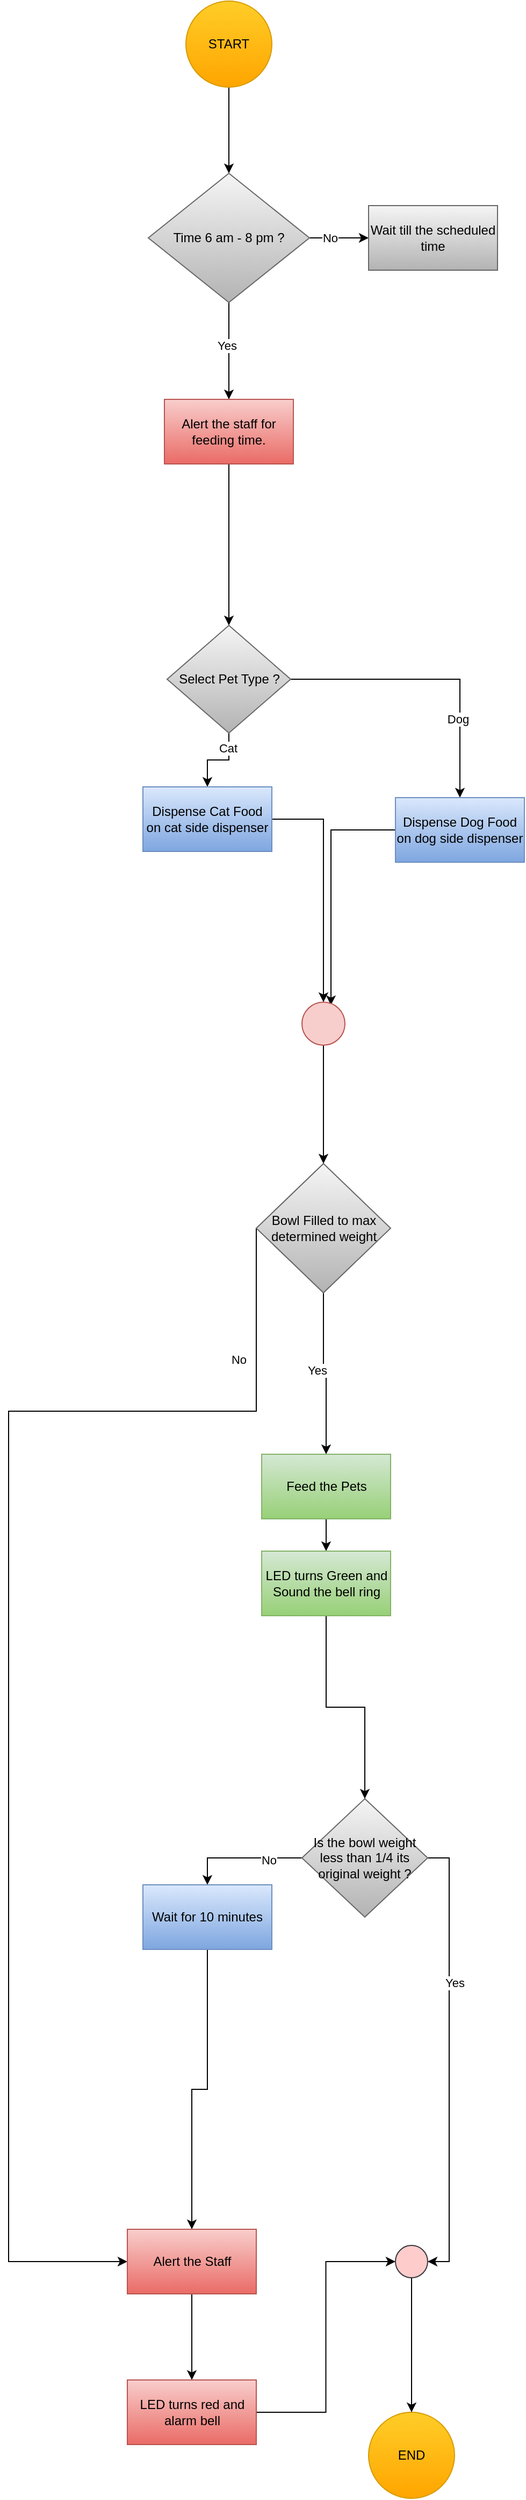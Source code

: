 <mxfile version="28.1.0">
  <diagram name="Page-1" id="lyTuB_liPtxGS_NwGP3w">
    <mxGraphModel dx="1358" dy="1859" grid="1" gridSize="10" guides="1" tooltips="1" connect="1" arrows="1" fold="1" page="1" pageScale="1" pageWidth="850" pageHeight="1100" math="0" shadow="0">
      <root>
        <mxCell id="0" />
        <mxCell id="1" parent="0" />
        <mxCell id="2y82NO5-eAxGBOcZuAfz-18" value="" style="edgeStyle=orthogonalEdgeStyle;rounded=0;orthogonalLoop=1;jettySize=auto;html=1;" parent="1" source="1r2-nblzbcznQ2iVzIy3-1" target="2y82NO5-eAxGBOcZuAfz-1" edge="1">
          <mxGeometry relative="1" as="geometry" />
        </mxCell>
        <mxCell id="1r2-nblzbcznQ2iVzIy3-1" value="START" style="ellipse;whiteSpace=wrap;html=1;aspect=fixed;fillColor=#ffcd28;gradientColor=#ffa500;strokeColor=#d79b00;" parent="1" vertex="1">
          <mxGeometry x="265" y="-680" width="80" height="80" as="geometry" />
        </mxCell>
        <mxCell id="1r2-nblzbcznQ2iVzIy3-2" value="END" style="ellipse;whiteSpace=wrap;html=1;aspect=fixed;fillColor=#ffcd28;gradientColor=#ffa500;strokeColor=#d79b00;" parent="1" vertex="1">
          <mxGeometry x="435" y="1560" width="80" height="80" as="geometry" />
        </mxCell>
        <mxCell id="8XO0TeOxdCjclDGaJoOH-38" style="edgeStyle=orthogonalEdgeStyle;rounded=0;orthogonalLoop=1;jettySize=auto;html=1;entryX=0.5;entryY=0;entryDx=0;entryDy=0;" edge="1" parent="1" source="2y82NO5-eAxGBOcZuAfz-1" target="8XO0TeOxdCjclDGaJoOH-21">
          <mxGeometry relative="1" as="geometry" />
        </mxCell>
        <mxCell id="8XO0TeOxdCjclDGaJoOH-45" value="Yes" style="edgeLabel;html=1;align=center;verticalAlign=middle;resizable=0;points=[];" vertex="1" connectable="0" parent="8XO0TeOxdCjclDGaJoOH-38">
          <mxGeometry x="-0.108" y="-2" relative="1" as="geometry">
            <mxPoint as="offset" />
          </mxGeometry>
        </mxCell>
        <mxCell id="8XO0TeOxdCjclDGaJoOH-49" value="" style="edgeStyle=orthogonalEdgeStyle;rounded=0;orthogonalLoop=1;jettySize=auto;html=1;" edge="1" parent="1" source="2y82NO5-eAxGBOcZuAfz-1" target="8XO0TeOxdCjclDGaJoOH-48">
          <mxGeometry relative="1" as="geometry" />
        </mxCell>
        <mxCell id="8XO0TeOxdCjclDGaJoOH-50" value="No" style="edgeLabel;html=1;align=center;verticalAlign=middle;resizable=0;points=[];" vertex="1" connectable="0" parent="8XO0TeOxdCjclDGaJoOH-49">
          <mxGeometry x="-0.307" relative="1" as="geometry">
            <mxPoint as="offset" />
          </mxGeometry>
        </mxCell>
        <mxCell id="2y82NO5-eAxGBOcZuAfz-1" value="Time 6 am - 8 pm ?" style="rhombus;whiteSpace=wrap;html=1;fillColor=#f5f5f5;gradientColor=#b3b3b3;strokeColor=#666666;" parent="1" vertex="1">
          <mxGeometry x="230" y="-520" width="150" height="120" as="geometry" />
        </mxCell>
        <mxCell id="2y82NO5-eAxGBOcZuAfz-6" style="edgeStyle=orthogonalEdgeStyle;rounded=0;orthogonalLoop=1;jettySize=auto;html=1;entryX=0.5;entryY=0;entryDx=0;entryDy=0;" parent="1" source="2y82NO5-eAxGBOcZuAfz-4" target="2y82NO5-eAxGBOcZuAfz-37" edge="1">
          <mxGeometry relative="1" as="geometry">
            <mxPoint x="430" y="800" as="targetPoint" />
          </mxGeometry>
        </mxCell>
        <mxCell id="2y82NO5-eAxGBOcZuAfz-32" value="Yes" style="edgeLabel;html=1;align=center;verticalAlign=middle;resizable=0;points=[];" parent="2y82NO5-eAxGBOcZuAfz-6" vertex="1" connectable="0">
          <mxGeometry x="-0.06" y="-5" relative="1" as="geometry">
            <mxPoint x="-1" as="offset" />
          </mxGeometry>
        </mxCell>
        <mxCell id="2y82NO5-eAxGBOcZuAfz-34" style="edgeStyle=orthogonalEdgeStyle;rounded=0;orthogonalLoop=1;jettySize=auto;html=1;exitX=0;exitY=0.5;exitDx=0;exitDy=0;entryX=0;entryY=0.5;entryDx=0;entryDy=0;" parent="1" source="2y82NO5-eAxGBOcZuAfz-4" target="2y82NO5-eAxGBOcZuAfz-12" edge="1">
          <mxGeometry relative="1" as="geometry">
            <Array as="points">
              <mxPoint x="100" y="630" />
              <mxPoint x="100" y="1420" />
            </Array>
          </mxGeometry>
        </mxCell>
        <mxCell id="2y82NO5-eAxGBOcZuAfz-35" value="No" style="edgeLabel;html=1;align=center;verticalAlign=middle;resizable=0;points=[];" parent="2y82NO5-eAxGBOcZuAfz-34" vertex="1" connectable="0">
          <mxGeometry x="-0.815" y="-1" relative="1" as="geometry">
            <mxPoint x="-16" y="1" as="offset" />
          </mxGeometry>
        </mxCell>
        <mxCell id="2y82NO5-eAxGBOcZuAfz-4" value="Bowl Filled to max determined weight" style="rhombus;whiteSpace=wrap;html=1;fillColor=#f5f5f5;gradientColor=#b3b3b3;strokeColor=#666666;" parent="1" vertex="1">
          <mxGeometry x="330.5" y="400" width="125" height="120" as="geometry" />
        </mxCell>
        <mxCell id="2y82NO5-eAxGBOcZuAfz-19" style="edgeStyle=orthogonalEdgeStyle;rounded=0;orthogonalLoop=1;jettySize=auto;html=1;entryX=0.5;entryY=0;entryDx=0;entryDy=0;" parent="1" source="2y82NO5-eAxGBOcZuAfz-10" target="2y82NO5-eAxGBOcZuAfz-11" edge="1">
          <mxGeometry relative="1" as="geometry" />
        </mxCell>
        <mxCell id="2y82NO5-eAxGBOcZuAfz-28" value="No" style="edgeLabel;html=1;align=center;verticalAlign=middle;resizable=0;points=[];" parent="2y82NO5-eAxGBOcZuAfz-19" vertex="1" connectable="0">
          <mxGeometry x="-0.451" y="2" relative="1" as="geometry">
            <mxPoint as="offset" />
          </mxGeometry>
        </mxCell>
        <mxCell id="2y82NO5-eAxGBOcZuAfz-48" style="edgeStyle=orthogonalEdgeStyle;rounded=0;orthogonalLoop=1;jettySize=auto;html=1;exitX=1;exitY=0.5;exitDx=0;exitDy=0;entryX=1;entryY=0.5;entryDx=0;entryDy=0;" parent="1" source="2y82NO5-eAxGBOcZuAfz-10" target="2y82NO5-eAxGBOcZuAfz-47" edge="1">
          <mxGeometry relative="1" as="geometry" />
        </mxCell>
        <mxCell id="2y82NO5-eAxGBOcZuAfz-51" value="Yes" style="edgeLabel;html=1;align=center;verticalAlign=middle;resizable=0;points=[];" parent="2y82NO5-eAxGBOcZuAfz-48" vertex="1" connectable="0">
          <mxGeometry x="-0.348" y="5" relative="1" as="geometry">
            <mxPoint as="offset" />
          </mxGeometry>
        </mxCell>
        <mxCell id="2y82NO5-eAxGBOcZuAfz-10" value="Is the bowl weight less than 1/4 its original weight ?" style="rhombus;whiteSpace=wrap;html=1;fillColor=#f5f5f5;gradientColor=#b3b3b3;strokeColor=#666666;" parent="1" vertex="1">
          <mxGeometry x="373" y="990" width="117" height="110" as="geometry" />
        </mxCell>
        <mxCell id="2y82NO5-eAxGBOcZuAfz-23" value="" style="edgeStyle=orthogonalEdgeStyle;rounded=0;orthogonalLoop=1;jettySize=auto;html=1;" parent="1" source="2y82NO5-eAxGBOcZuAfz-11" target="2y82NO5-eAxGBOcZuAfz-12" edge="1">
          <mxGeometry relative="1" as="geometry">
            <mxPoint x="285" y="1170" as="targetPoint" />
          </mxGeometry>
        </mxCell>
        <mxCell id="2y82NO5-eAxGBOcZuAfz-11" value="Wait for 10 minutes" style="rounded=0;whiteSpace=wrap;html=1;fillColor=#dae8fc;gradientColor=#7ea6e0;strokeColor=#6c8ebf;" parent="1" vertex="1">
          <mxGeometry x="225" y="1070" width="120" height="60" as="geometry" />
        </mxCell>
        <mxCell id="8XO0TeOxdCjclDGaJoOH-55" value="" style="edgeStyle=orthogonalEdgeStyle;rounded=0;orthogonalLoop=1;jettySize=auto;html=1;" edge="1" parent="1" source="2y82NO5-eAxGBOcZuAfz-12" target="8XO0TeOxdCjclDGaJoOH-54">
          <mxGeometry relative="1" as="geometry" />
        </mxCell>
        <mxCell id="2y82NO5-eAxGBOcZuAfz-12" value="Alert the Staff" style="rounded=0;whiteSpace=wrap;html=1;fillColor=#f8cecc;strokeColor=#b85450;gradientColor=#ea6b66;" parent="1" vertex="1">
          <mxGeometry x="210.5" y="1390" width="120" height="60" as="geometry" />
        </mxCell>
        <mxCell id="8XO0TeOxdCjclDGaJoOH-52" value="" style="edgeStyle=orthogonalEdgeStyle;rounded=0;orthogonalLoop=1;jettySize=auto;html=1;" edge="1" parent="1" source="2y82NO5-eAxGBOcZuAfz-37" target="8XO0TeOxdCjclDGaJoOH-51">
          <mxGeometry relative="1" as="geometry" />
        </mxCell>
        <mxCell id="2y82NO5-eAxGBOcZuAfz-37" value="Feed the Pets" style="rounded=0;whiteSpace=wrap;html=1;fillColor=#d5e8d4;gradientColor=#97d077;strokeColor=#82b366;" parent="1" vertex="1">
          <mxGeometry x="335.5" y="670" width="120" height="60" as="geometry" />
        </mxCell>
        <mxCell id="2y82NO5-eAxGBOcZuAfz-50" style="edgeStyle=orthogonalEdgeStyle;rounded=0;orthogonalLoop=1;jettySize=auto;html=1;" parent="1" source="2y82NO5-eAxGBOcZuAfz-47" target="1r2-nblzbcznQ2iVzIy3-2" edge="1">
          <mxGeometry relative="1" as="geometry" />
        </mxCell>
        <mxCell id="2y82NO5-eAxGBOcZuAfz-47" value="" style="ellipse;whiteSpace=wrap;html=1;aspect=fixed;fillColor=#ffcccc;strokeColor=#36393d;" parent="1" vertex="1">
          <mxGeometry x="460" y="1405" width="30" height="30" as="geometry" />
        </mxCell>
        <mxCell id="8XO0TeOxdCjclDGaJoOH-25" value="" style="edgeStyle=orthogonalEdgeStyle;rounded=0;orthogonalLoop=1;jettySize=auto;html=1;" edge="1" parent="1" source="8XO0TeOxdCjclDGaJoOH-19" target="8XO0TeOxdCjclDGaJoOH-22">
          <mxGeometry relative="1" as="geometry" />
        </mxCell>
        <mxCell id="8XO0TeOxdCjclDGaJoOH-26" value="Cat" style="edgeLabel;html=1;align=center;verticalAlign=middle;resizable=0;points=[];" vertex="1" connectable="0" parent="8XO0TeOxdCjclDGaJoOH-25">
          <mxGeometry x="-0.6" y="-1" relative="1" as="geometry">
            <mxPoint as="offset" />
          </mxGeometry>
        </mxCell>
        <mxCell id="8XO0TeOxdCjclDGaJoOH-27" style="edgeStyle=orthogonalEdgeStyle;rounded=0;orthogonalLoop=1;jettySize=auto;html=1;entryX=0.5;entryY=0;entryDx=0;entryDy=0;" edge="1" parent="1" source="8XO0TeOxdCjclDGaJoOH-19" target="8XO0TeOxdCjclDGaJoOH-23">
          <mxGeometry relative="1" as="geometry" />
        </mxCell>
        <mxCell id="8XO0TeOxdCjclDGaJoOH-28" value="Dog" style="edgeLabel;html=1;align=center;verticalAlign=middle;resizable=0;points=[];" vertex="1" connectable="0" parent="8XO0TeOxdCjclDGaJoOH-27">
          <mxGeometry x="0.443" y="-2" relative="1" as="geometry">
            <mxPoint y="1" as="offset" />
          </mxGeometry>
        </mxCell>
        <mxCell id="8XO0TeOxdCjclDGaJoOH-19" value="Select Pet Type ?" style="rhombus;whiteSpace=wrap;html=1;fillColor=#f5f5f5;gradientColor=#b3b3b3;strokeColor=#666666;" vertex="1" parent="1">
          <mxGeometry x="247.5" y="-100" width="115" height="100" as="geometry" />
        </mxCell>
        <mxCell id="8XO0TeOxdCjclDGaJoOH-39" style="edgeStyle=orthogonalEdgeStyle;rounded=0;orthogonalLoop=1;jettySize=auto;html=1;entryX=0.5;entryY=0;entryDx=0;entryDy=0;" edge="1" parent="1" source="8XO0TeOxdCjclDGaJoOH-21" target="8XO0TeOxdCjclDGaJoOH-19">
          <mxGeometry relative="1" as="geometry" />
        </mxCell>
        <mxCell id="8XO0TeOxdCjclDGaJoOH-21" value="Alert the staff for feeding time." style="rounded=0;whiteSpace=wrap;html=1;fillColor=#f8cecc;gradientColor=#ea6b66;strokeColor=#b85450;" vertex="1" parent="1">
          <mxGeometry x="245" y="-310" width="120" height="60" as="geometry" />
        </mxCell>
        <mxCell id="8XO0TeOxdCjclDGaJoOH-30" style="edgeStyle=orthogonalEdgeStyle;rounded=0;orthogonalLoop=1;jettySize=auto;html=1;entryX=0.5;entryY=0;entryDx=0;entryDy=0;" edge="1" parent="1" source="8XO0TeOxdCjclDGaJoOH-22" target="8XO0TeOxdCjclDGaJoOH-42">
          <mxGeometry relative="1" as="geometry">
            <mxPoint x="325" y="200" as="targetPoint" />
          </mxGeometry>
        </mxCell>
        <mxCell id="8XO0TeOxdCjclDGaJoOH-22" value="Dispense Cat Food on cat side dispenser" style="rounded=0;whiteSpace=wrap;html=1;fillColor=#dae8fc;gradientColor=#7ea6e0;strokeColor=#6c8ebf;" vertex="1" parent="1">
          <mxGeometry x="225" y="50" width="120" height="60" as="geometry" />
        </mxCell>
        <mxCell id="8XO0TeOxdCjclDGaJoOH-31" style="edgeStyle=orthogonalEdgeStyle;rounded=0;orthogonalLoop=1;jettySize=auto;html=1;entryX=0.671;entryY=0.071;entryDx=0;entryDy=0;entryPerimeter=0;" edge="1" parent="1" source="8XO0TeOxdCjclDGaJoOH-23" target="8XO0TeOxdCjclDGaJoOH-42">
          <mxGeometry relative="1" as="geometry">
            <mxPoint x="355" y="200" as="targetPoint" />
            <Array as="points">
              <mxPoint x="400" y="90" />
              <mxPoint x="400" y="244" />
            </Array>
          </mxGeometry>
        </mxCell>
        <mxCell id="8XO0TeOxdCjclDGaJoOH-23" value="Dispense Dog Food on dog side dispenser" style="rounded=0;whiteSpace=wrap;html=1;fillColor=#dae8fc;gradientColor=#7ea6e0;strokeColor=#6c8ebf;" vertex="1" parent="1">
          <mxGeometry x="460" y="60" width="120" height="60" as="geometry" />
        </mxCell>
        <mxCell id="8XO0TeOxdCjclDGaJoOH-43" style="edgeStyle=orthogonalEdgeStyle;rounded=0;orthogonalLoop=1;jettySize=auto;html=1;entryX=0.5;entryY=0;entryDx=0;entryDy=0;" edge="1" parent="1" source="8XO0TeOxdCjclDGaJoOH-42" target="2y82NO5-eAxGBOcZuAfz-4">
          <mxGeometry relative="1" as="geometry">
            <mxPoint x="379.5" y="570" as="targetPoint" />
            <mxPoint x="334.5" y="390" as="sourcePoint" />
          </mxGeometry>
        </mxCell>
        <mxCell id="8XO0TeOxdCjclDGaJoOH-42" value="" style="ellipse;whiteSpace=wrap;html=1;aspect=fixed;fillColor=#f8cecc;strokeColor=#b85450;" vertex="1" parent="1">
          <mxGeometry x="373" y="250" width="40" height="40" as="geometry" />
        </mxCell>
        <mxCell id="8XO0TeOxdCjclDGaJoOH-48" value="Wait till the scheduled time" style="rounded=0;whiteSpace=wrap;html=1;fillColor=#f5f5f5;strokeColor=#666666;gradientColor=#b3b3b3;" vertex="1" parent="1">
          <mxGeometry x="435" y="-490" width="120" height="60" as="geometry" />
        </mxCell>
        <mxCell id="8XO0TeOxdCjclDGaJoOH-53" style="edgeStyle=orthogonalEdgeStyle;rounded=0;orthogonalLoop=1;jettySize=auto;html=1;" edge="1" parent="1" source="8XO0TeOxdCjclDGaJoOH-51" target="2y82NO5-eAxGBOcZuAfz-10">
          <mxGeometry relative="1" as="geometry" />
        </mxCell>
        <mxCell id="8XO0TeOxdCjclDGaJoOH-51" value="LED turns Green and Sound the bell ring" style="rounded=0;whiteSpace=wrap;html=1;fillColor=#d5e8d4;gradientColor=#97d077;strokeColor=#82b366;" vertex="1" parent="1">
          <mxGeometry x="335.5" y="760" width="120" height="60" as="geometry" />
        </mxCell>
        <mxCell id="8XO0TeOxdCjclDGaJoOH-56" style="edgeStyle=orthogonalEdgeStyle;rounded=0;orthogonalLoop=1;jettySize=auto;html=1;entryX=0;entryY=0.5;entryDx=0;entryDy=0;" edge="1" parent="1" source="8XO0TeOxdCjclDGaJoOH-54" target="2y82NO5-eAxGBOcZuAfz-47">
          <mxGeometry relative="1" as="geometry" />
        </mxCell>
        <mxCell id="8XO0TeOxdCjclDGaJoOH-54" value="LED turns red and alarm bell" style="rounded=0;whiteSpace=wrap;html=1;fillColor=#f8cecc;strokeColor=#b85450;gradientColor=#ea6b66;" vertex="1" parent="1">
          <mxGeometry x="210.5" y="1530" width="120" height="60" as="geometry" />
        </mxCell>
      </root>
    </mxGraphModel>
  </diagram>
</mxfile>
